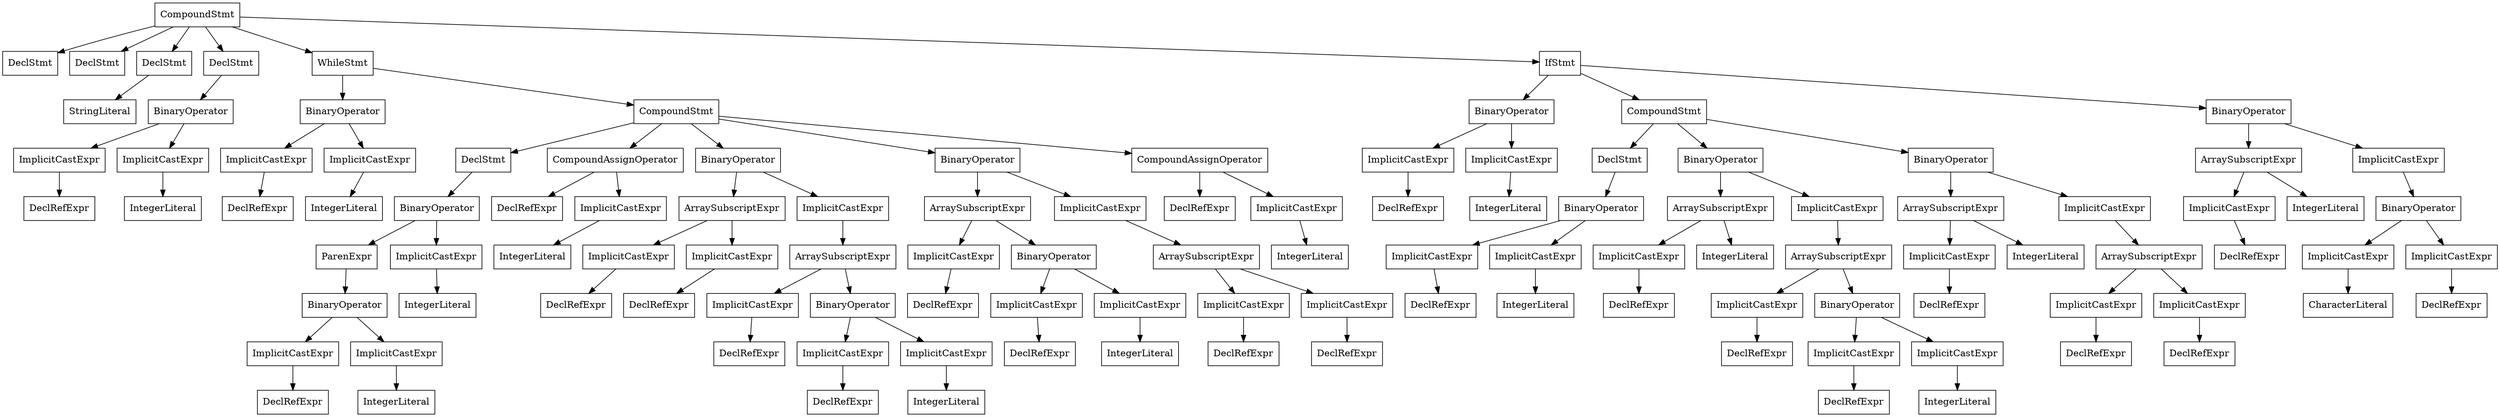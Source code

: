 digraph unnamed {

	Node0x55c2a5686e88 [shape=record,label="{CompoundStmt}"];
	Node0x55c2a5686e88 -> Node0x55c2a5685990;
	Node0x55c2a5686e88 -> Node0x55c2a5685b20;
	Node0x55c2a5686e88 -> Node0x55c2a5685bf8;
	Node0x55c2a5686e88 -> Node0x55c2a5685ce8;
	Node0x55c2a5686e88 -> Node0x55c2a56865d0;
	Node0x55c2a5686e88 -> Node0x55c2a5686e58;
	Node0x55c2a5685990 [shape=record,label="{DeclStmt}"];
	Node0x55c2a5685b20 [shape=record,label="{DeclStmt}"];
	Node0x55c2a5685bf8 [shape=record,label="{DeclStmt}"];
	Node0x55c2a5685bf8 -> Node0x55c2a5281968;
	Node0x55c2a5281968 [shape=record,label="{StringLiteral}"];
	Node0x55c2a5685ce8 [shape=record,label="{DeclStmt}"];
	Node0x55c2a5685ce8 -> Node0x55c2a5685cc8;
	Node0x55c2a5685cc8 [shape=record,label="{BinaryOperator}"];
	Node0x55c2a5685cc8 -> Node0x55c2a5685c98;
	Node0x55c2a5685cc8 -> Node0x55c2a5685cb0;
	Node0x55c2a5685c98 [shape=record,label="{ImplicitCastExpr}"];
	Node0x55c2a5685c98 -> Node0x55c2a5685c78;
	Node0x55c2a5685c78 [shape=record,label="{DeclRefExpr}"];
	Node0x55c2a5685cb0 [shape=record,label="{ImplicitCastExpr}"];
	Node0x55c2a5685cb0 -> Node0x55c2a5281b68;
	Node0x55c2a5281b68 [shape=record,label="{IntegerLiteral}"];
	Node0x55c2a56865d0 [shape=record,label="{WhileStmt}"];
	Node0x55c2a56865d0 -> Node0x55c2a5685dd0;
	Node0x55c2a56865d0 -> Node0x55c2a5686598;
	Node0x55c2a5685dd0 [shape=record,label="{BinaryOperator}"];
	Node0x55c2a5685dd0 -> Node0x55c2a5685da0;
	Node0x55c2a5685dd0 -> Node0x55c2a5685db8;
	Node0x55c2a5685da0 [shape=record,label="{ImplicitCastExpr}"];
	Node0x55c2a5685da0 -> Node0x55c2a5685d80;
	Node0x55c2a5685d80 [shape=record,label="{DeclRefExpr}"];
	Node0x55c2a5685db8 [shape=record,label="{ImplicitCastExpr}"];
	Node0x55c2a5685db8 -> Node0x55c2a5281c10;
	Node0x55c2a5281c10 [shape=record,label="{IntegerLiteral}"];
	Node0x55c2a5686598 [shape=record,label="{CompoundStmt}"];
	Node0x55c2a5686598 -> Node0x55c2a5686030;
	Node0x55c2a5686598 -> Node0x55c2a5686080;
	Node0x55c2a5686598 -> Node0x55c2a5686328;
	Node0x55c2a5686598 -> Node0x55c2a5686510;
	Node0x55c2a5686598 -> Node0x55c2a5686568;
	Node0x55c2a5686030 [shape=record,label="{DeclStmt}"];
	Node0x55c2a5686030 -> Node0x55c2a5685f00;
	Node0x55c2a5685f00 [shape=record,label="{BinaryOperator}"];
	Node0x55c2a5685f00 -> Node0x55c2a5685ec8;
	Node0x55c2a5685f00 -> Node0x55c2a5685ee8;
	Node0x55c2a5685ec8 [shape=record,label="{ParenExpr}"];
	Node0x55c2a5685ec8 -> Node0x55c2a5685ea8;
	Node0x55c2a5685ea8 [shape=record,label="{BinaryOperator}"];
	Node0x55c2a5685ea8 -> Node0x55c2a5685e78;
	Node0x55c2a5685ea8 -> Node0x55c2a5685e90;
	Node0x55c2a5685e78 [shape=record,label="{ImplicitCastExpr}"];
	Node0x55c2a5685e78 -> Node0x55c2a5685e58;
	Node0x55c2a5685e58 [shape=record,label="{DeclRefExpr}"];
	Node0x55c2a5685e90 [shape=record,label="{ImplicitCastExpr}"];
	Node0x55c2a5685e90 -> Node0x55c2a5281da8;
	Node0x55c2a5281da8 [shape=record,label="{IntegerLiteral}"];
	Node0x55c2a5685ee8 [shape=record,label="{ImplicitCastExpr}"];
	Node0x55c2a5685ee8 -> Node0x55c2a5281e08;
	Node0x55c2a5281e08 [shape=record,label="{IntegerLiteral}"];
	Node0x55c2a5686080 [shape=record,label="{CompoundAssignOperator}"];
	Node0x55c2a5686080 -> Node0x55c2a5686048;
	Node0x55c2a5686080 -> Node0x55c2a5686068;
	Node0x55c2a5686048 [shape=record,label="{DeclRefExpr}"];
	Node0x55c2a5686068 [shape=record,label="{ImplicitCastExpr}"];
	Node0x55c2a5686068 -> Node0x55c2a5281e80;
	Node0x55c2a5281e80 [shape=record,label="{IntegerLiteral}"];
	Node0x55c2a5686328 [shape=record,label="{BinaryOperator}"];
	Node0x55c2a5686328 -> Node0x55c2a5686120;
	Node0x55c2a5686328 -> Node0x55c2a5686310;
	Node0x55c2a5686120 [shape=record,label="{ArraySubscriptExpr}"];
	Node0x55c2a5686120 -> Node0x55c2a56860f0;
	Node0x55c2a5686120 -> Node0x55c2a5686108;
	Node0x55c2a56860f0 [shape=record,label="{ImplicitCastExpr}"];
	Node0x55c2a56860f0 -> Node0x55c2a56860b0;
	Node0x55c2a56860b0 [shape=record,label="{DeclRefExpr}"];
	Node0x55c2a5686108 [shape=record,label="{ImplicitCastExpr}"];
	Node0x55c2a5686108 -> Node0x55c2a56860d0;
	Node0x55c2a56860d0 [shape=record,label="{DeclRefExpr}"];
	Node0x55c2a5686310 [shape=record,label="{ImplicitCastExpr}"];
	Node0x55c2a5686310 -> Node0x55c2a56862f0;
	Node0x55c2a56862f0 [shape=record,label="{ArraySubscriptExpr}"];
	Node0x55c2a56862f0 -> Node0x55c2a56862d8;
	Node0x55c2a56862f0 -> Node0x55c2a5686260;
	Node0x55c2a56862d8 [shape=record,label="{ImplicitCastExpr}"];
	Node0x55c2a56862d8 -> Node0x55c2a56862b8;
	Node0x55c2a56862b8 [shape=record,label="{DeclRefExpr}"];
	Node0x55c2a5686260 [shape=record,label="{BinaryOperator}"];
	Node0x55c2a5686260 -> Node0x55c2a5686230;
	Node0x55c2a5686260 -> Node0x55c2a5686248;
	Node0x55c2a5686230 [shape=record,label="{ImplicitCastExpr}"];
	Node0x55c2a5686230 -> Node0x55c2a5686210;
	Node0x55c2a5686210 [shape=record,label="{DeclRefExpr}"];
	Node0x55c2a5686248 [shape=record,label="{ImplicitCastExpr}"];
	Node0x55c2a5686248 -> Node0x55c2a5281fa0;
	Node0x55c2a5281fa0 [shape=record,label="{IntegerLiteral}"];
	Node0x55c2a5686510 [shape=record,label="{BinaryOperator}"];
	Node0x55c2a5686510 -> Node0x55c2a56863f0;
	Node0x55c2a5686510 -> Node0x55c2a56864f8;
	Node0x55c2a56863f0 [shape=record,label="{ArraySubscriptExpr}"];
	Node0x55c2a56863f0 -> Node0x55c2a56863d8;
	Node0x55c2a56863f0 -> Node0x55c2a56863b8;
	Node0x55c2a56863d8 [shape=record,label="{ImplicitCastExpr}"];
	Node0x55c2a56863d8 -> Node0x55c2a5686348;
	Node0x55c2a5686348 [shape=record,label="{DeclRefExpr}"];
	Node0x55c2a56863b8 [shape=record,label="{BinaryOperator}"];
	Node0x55c2a56863b8 -> Node0x55c2a5686388;
	Node0x55c2a56863b8 -> Node0x55c2a56863a0;
	Node0x55c2a5686388 [shape=record,label="{ImplicitCastExpr}"];
	Node0x55c2a5686388 -> Node0x55c2a5686368;
	Node0x55c2a5686368 [shape=record,label="{DeclRefExpr}"];
	Node0x55c2a56863a0 [shape=record,label="{ImplicitCastExpr}"];
	Node0x55c2a56863a0 -> Node0x55c2a5282128;
	Node0x55c2a5282128 [shape=record,label="{IntegerLiteral}"];
	Node0x55c2a56864f8 [shape=record,label="{ImplicitCastExpr}"];
	Node0x55c2a56864f8 -> Node0x55c2a56864d8;
	Node0x55c2a56864d8 [shape=record,label="{ArraySubscriptExpr}"];
	Node0x55c2a56864d8 -> Node0x55c2a56864c0;
	Node0x55c2a56864d8 -> Node0x55c2a5686468;
	Node0x55c2a56864c0 [shape=record,label="{ImplicitCastExpr}"];
	Node0x55c2a56864c0 -> Node0x55c2a56864a0;
	Node0x55c2a56864a0 [shape=record,label="{DeclRefExpr}"];
	Node0x55c2a5686468 [shape=record,label="{ImplicitCastExpr}"];
	Node0x55c2a5686468 -> Node0x55c2a5686430;
	Node0x55c2a5686430 [shape=record,label="{DeclRefExpr}"];
	Node0x55c2a5686568 [shape=record,label="{CompoundAssignOperator}"];
	Node0x55c2a5686568 -> Node0x55c2a5686530;
	Node0x55c2a5686568 -> Node0x55c2a5686550;
	Node0x55c2a5686530 [shape=record,label="{DeclRefExpr}"];
	Node0x55c2a5686550 [shape=record,label="{ImplicitCastExpr}"];
	Node0x55c2a5686550 -> Node0x55c2a5282270;
	Node0x55c2a5282270 [shape=record,label="{IntegerLiteral}"];
	Node0x55c2a5686e58 [shape=record,label="{IfStmt}"];
	Node0x55c2a5686e58 -> Node0x55c2a56866c0;
	Node0x55c2a5686e58 -> Node0x55c2a5686c80;
	Node0x55c2a5686e58 -> Node0x55c2a5686e38;
	Node0x55c2a56866c0 [shape=record,label="{BinaryOperator}"];
	Node0x55c2a56866c0 -> Node0x55c2a5686690;
	Node0x55c2a56866c0 -> Node0x55c2a56866a8;
	Node0x55c2a5686690 [shape=record,label="{ImplicitCastExpr}"];
	Node0x55c2a5686690 -> Node0x55c2a5686670;
	Node0x55c2a5686670 [shape=record,label="{DeclRefExpr}"];
	Node0x55c2a56866a8 [shape=record,label="{ImplicitCastExpr}"];
	Node0x55c2a56866a8 -> Node0x55c2a5282350;
	Node0x55c2a5282350 [shape=record,label="{IntegerLiteral}"];
	Node0x55c2a5686c80 [shape=record,label="{CompoundStmt}"];
	Node0x55c2a5686c80 -> Node0x55c2a5686890;
	Node0x55c2a5686c80 -> Node0x55c2a5686ae8;
	Node0x55c2a5686c80 -> Node0x55c2a5686c60;
	Node0x55c2a5686890 [shape=record,label="{DeclStmt}"];
	Node0x55c2a5686890 -> Node0x55c2a5686798;
	Node0x55c2a5686798 [shape=record,label="{BinaryOperator}"];
	Node0x55c2a5686798 -> Node0x55c2a5686768;
	Node0x55c2a5686798 -> Node0x55c2a5686780;
	Node0x55c2a5686768 [shape=record,label="{ImplicitCastExpr}"];
	Node0x55c2a5686768 -> Node0x55c2a5686748;
	Node0x55c2a5686748 [shape=record,label="{DeclRefExpr}"];
	Node0x55c2a5686780 [shape=record,label="{ImplicitCastExpr}"];
	Node0x55c2a5686780 -> Node0x55c2a52824e8;
	Node0x55c2a52824e8 [shape=record,label="{IntegerLiteral}"];
	Node0x55c2a5686ae8 [shape=record,label="{BinaryOperator}"];
	Node0x55c2a5686ae8 -> Node0x55c2a56868e0;
	Node0x55c2a5686ae8 -> Node0x55c2a5686ad0;
	Node0x55c2a56868e0 [shape=record,label="{ArraySubscriptExpr}"];
	Node0x55c2a56868e0 -> Node0x55c2a56868c8;
	Node0x55c2a56868e0 -> Node0x55c2a5282560;
	Node0x55c2a56868c8 [shape=record,label="{ImplicitCastExpr}"];
	Node0x55c2a56868c8 -> Node0x55c2a56868a8;
	Node0x55c2a56868a8 [shape=record,label="{DeclRefExpr}"];
	Node0x55c2a5282560 [shape=record,label="{IntegerLiteral}"];
	Node0x55c2a5686ad0 [shape=record,label="{ImplicitCastExpr}"];
	Node0x55c2a5686ad0 -> Node0x55c2a5686ab0;
	Node0x55c2a5686ab0 [shape=record,label="{ArraySubscriptExpr}"];
	Node0x55c2a5686ab0 -> Node0x55c2a5686a98;
	Node0x55c2a5686ab0 -> Node0x55c2a5686a20;
	Node0x55c2a5686a98 [shape=record,label="{ImplicitCastExpr}"];
	Node0x55c2a5686a98 -> Node0x55c2a5686a78;
	Node0x55c2a5686a78 [shape=record,label="{DeclRefExpr}"];
	Node0x55c2a5686a20 [shape=record,label="{BinaryOperator}"];
	Node0x55c2a5686a20 -> Node0x55c2a56869f0;
	Node0x55c2a5686a20 -> Node0x55c2a5686a08;
	Node0x55c2a56869f0 [shape=record,label="{ImplicitCastExpr}"];
	Node0x55c2a56869f0 -> Node0x55c2a56869d0;
	Node0x55c2a56869d0 [shape=record,label="{DeclRefExpr}"];
	Node0x55c2a5686a08 [shape=record,label="{ImplicitCastExpr}"];
	Node0x55c2a5686a08 -> Node0x55c2a52825f8;
	Node0x55c2a52825f8 [shape=record,label="{IntegerLiteral}"];
	Node0x55c2a5686c60 [shape=record,label="{BinaryOperator}"];
	Node0x55c2a5686c60 -> Node0x55c2a5686b40;
	Node0x55c2a5686c60 -> Node0x55c2a5686c48;
	Node0x55c2a5686b40 [shape=record,label="{ArraySubscriptExpr}"];
	Node0x55c2a5686b40 -> Node0x55c2a5686b28;
	Node0x55c2a5686b40 -> Node0x55c2a5282760;
	Node0x55c2a5686b28 [shape=record,label="{ImplicitCastExpr}"];
	Node0x55c2a5686b28 -> Node0x55c2a5686b08;
	Node0x55c2a5686b08 [shape=record,label="{DeclRefExpr}"];
	Node0x55c2a5282760 [shape=record,label="{IntegerLiteral}"];
	Node0x55c2a5686c48 [shape=record,label="{ImplicitCastExpr}"];
	Node0x55c2a5686c48 -> Node0x55c2a5686c28;
	Node0x55c2a5686c28 [shape=record,label="{ArraySubscriptExpr}"];
	Node0x55c2a5686c28 -> Node0x55c2a5686c10;
	Node0x55c2a5686c28 -> Node0x55c2a5686bb8;
	Node0x55c2a5686c10 [shape=record,label="{ImplicitCastExpr}"];
	Node0x55c2a5686c10 -> Node0x55c2a5686bf0;
	Node0x55c2a5686bf0 [shape=record,label="{DeclRefExpr}"];
	Node0x55c2a5686bb8 [shape=record,label="{ImplicitCastExpr}"];
	Node0x55c2a5686bb8 -> Node0x55c2a5686b80;
	Node0x55c2a5686b80 [shape=record,label="{DeclRefExpr}"];
	Node0x55c2a5686e38 [shape=record,label="{BinaryOperator}"];
	Node0x55c2a5686e38 -> Node0x55c2a5686ce0;
	Node0x55c2a5686e38 -> Node0x55c2a5686e20;
	Node0x55c2a5686ce0 [shape=record,label="{ArraySubscriptExpr}"];
	Node0x55c2a5686ce0 -> Node0x55c2a5686cc8;
	Node0x55c2a5686ce0 -> Node0x55c2a5282880;
	Node0x55c2a5686cc8 [shape=record,label="{ImplicitCastExpr}"];
	Node0x55c2a5686cc8 -> Node0x55c2a5686ca8;
	Node0x55c2a5686ca8 [shape=record,label="{DeclRefExpr}"];
	Node0x55c2a5282880 [shape=record,label="{IntegerLiteral}"];
	Node0x55c2a5686e20 [shape=record,label="{ImplicitCastExpr}"];
	Node0x55c2a5686e20 -> Node0x55c2a5686e00;
	Node0x55c2a5686e00 [shape=record,label="{BinaryOperator}"];
	Node0x55c2a5686e00 -> Node0x55c2a5686dd0;
	Node0x55c2a5686e00 -> Node0x55c2a5686de8;
	Node0x55c2a5686dd0 [shape=record,label="{ImplicitCastExpr}"];
	Node0x55c2a5686dd0 -> Node0x55c2a52828d8;
	Node0x55c2a52828d8 [shape=record,label="{CharacterLiteral}"];
	Node0x55c2a5686de8 [shape=record,label="{ImplicitCastExpr}"];
	Node0x55c2a5686de8 -> Node0x55c2a5686db0;
	Node0x55c2a5686db0 [shape=record,label="{DeclRefExpr}"];
}
